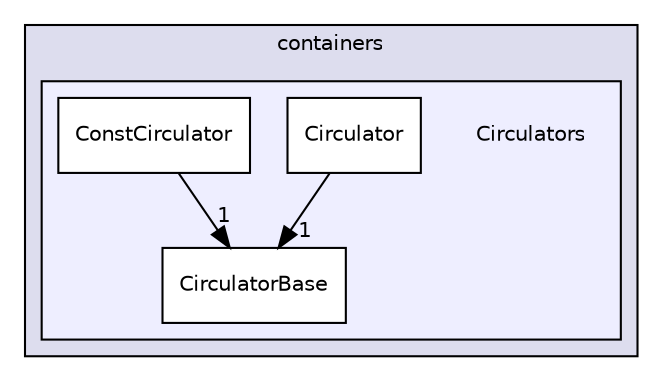 digraph "src/OpenFOAM/containers/Circulators" {
  bgcolor=transparent;
  compound=true
  node [ fontsize="10", fontname="Helvetica"];
  edge [ labelfontsize="10", labelfontname="Helvetica"];
  subgraph clusterdir_19d0872053bde092be81d7fe3f56cbf7 {
    graph [ bgcolor="#ddddee", pencolor="black", label="containers" fontname="Helvetica", fontsize="10", URL="dir_19d0872053bde092be81d7fe3f56cbf7.html"]
  subgraph clusterdir_95a7e81c1594d83c19708405d7dbc74d {
    graph [ bgcolor="#eeeeff", pencolor="black", label="" URL="dir_95a7e81c1594d83c19708405d7dbc74d.html"];
    dir_95a7e81c1594d83c19708405d7dbc74d [shape=plaintext label="Circulators"];
    dir_fbca522c764ef419cb51e218ce0f8ebc [shape=box label="Circulator" color="black" fillcolor="white" style="filled" URL="dir_fbca522c764ef419cb51e218ce0f8ebc.html"];
    dir_a82de541a3ae3ff38b30bc16fbb29fe5 [shape=box label="CirculatorBase" color="black" fillcolor="white" style="filled" URL="dir_a82de541a3ae3ff38b30bc16fbb29fe5.html"];
    dir_962bbfe8887f5592a9eb6e11136e6af4 [shape=box label="ConstCirculator" color="black" fillcolor="white" style="filled" URL="dir_962bbfe8887f5592a9eb6e11136e6af4.html"];
  }
  }
  dir_962bbfe8887f5592a9eb6e11136e6af4->dir_a82de541a3ae3ff38b30bc16fbb29fe5 [headlabel="1", labeldistance=1.5 headhref="dir_001906_001905.html"];
  dir_fbca522c764ef419cb51e218ce0f8ebc->dir_a82de541a3ae3ff38b30bc16fbb29fe5 [headlabel="1", labeldistance=1.5 headhref="dir_001904_001905.html"];
}
